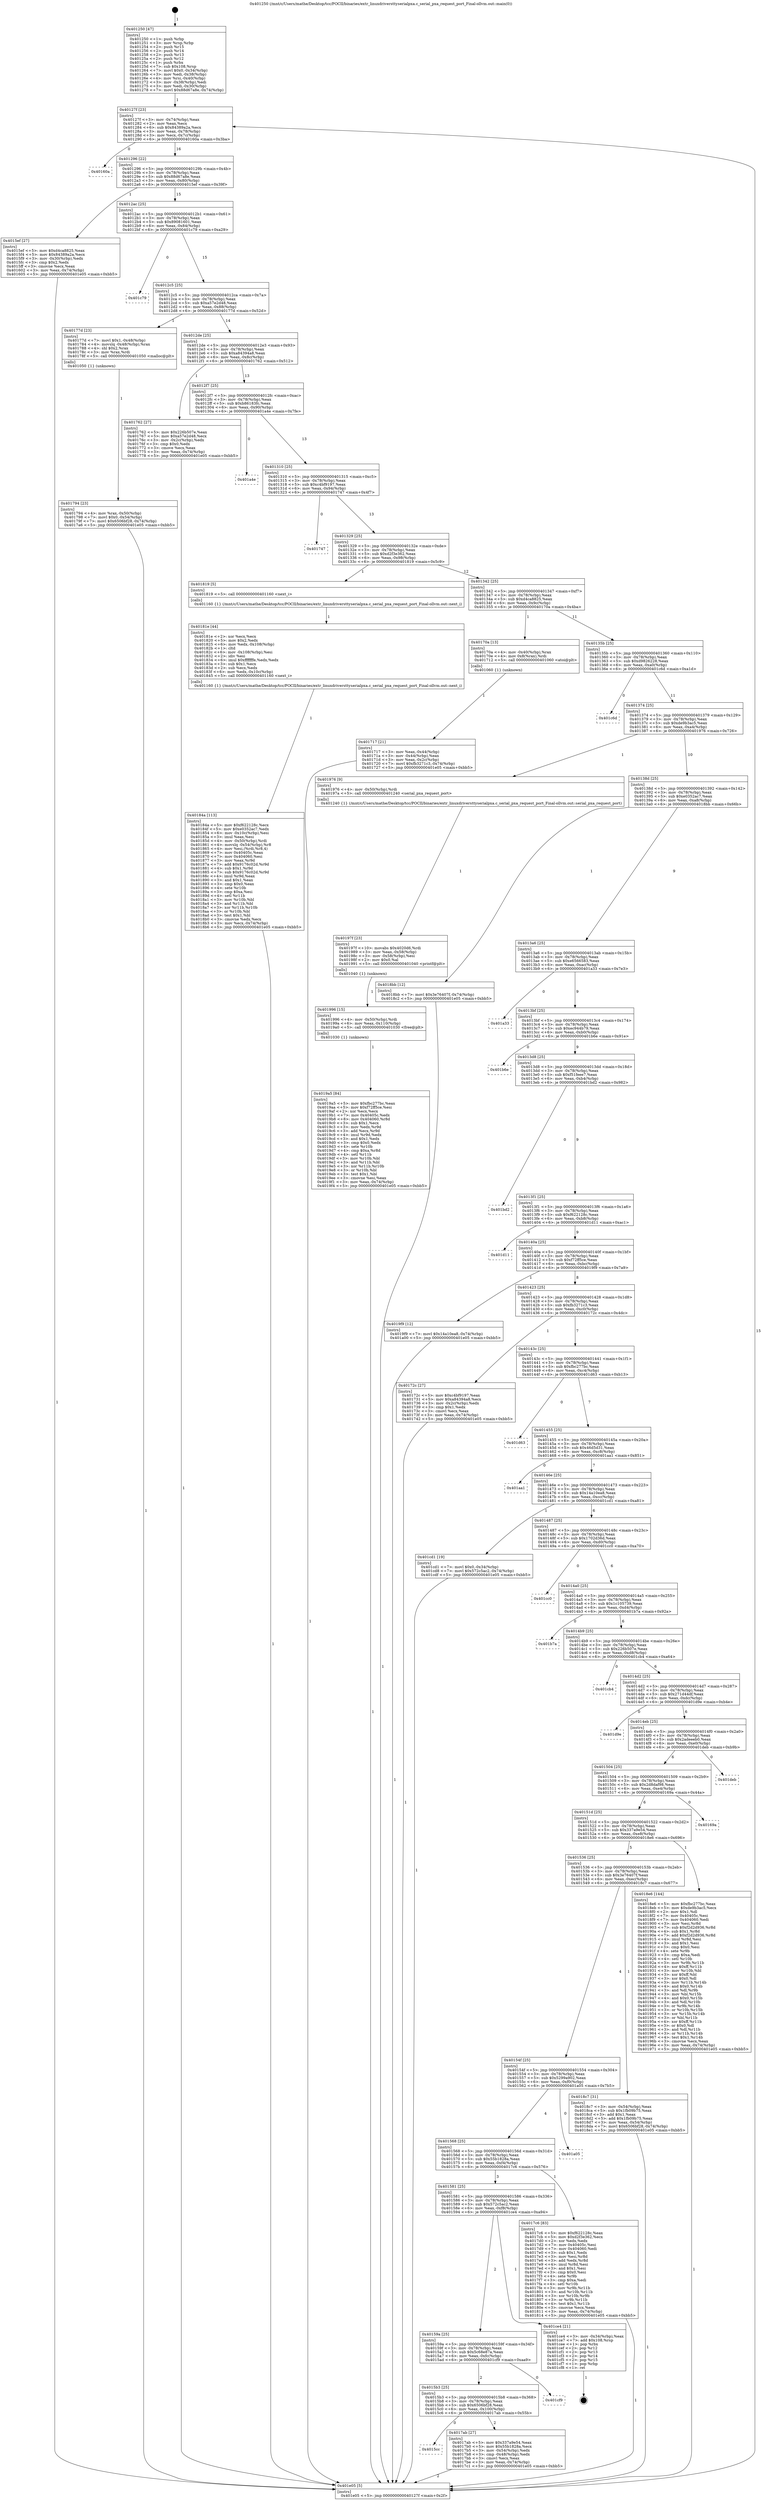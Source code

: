 digraph "0x401250" {
  label = "0x401250 (/mnt/c/Users/mathe/Desktop/tcc/POCII/binaries/extr_linuxdriversttyserialpxa.c_serial_pxa_request_port_Final-ollvm.out::main(0))"
  labelloc = "t"
  node[shape=record]

  Entry [label="",width=0.3,height=0.3,shape=circle,fillcolor=black,style=filled]
  "0x40127f" [label="{
     0x40127f [23]\l
     | [instrs]\l
     &nbsp;&nbsp;0x40127f \<+3\>: mov -0x74(%rbp),%eax\l
     &nbsp;&nbsp;0x401282 \<+2\>: mov %eax,%ecx\l
     &nbsp;&nbsp;0x401284 \<+6\>: sub $0x84389a2a,%ecx\l
     &nbsp;&nbsp;0x40128a \<+3\>: mov %eax,-0x78(%rbp)\l
     &nbsp;&nbsp;0x40128d \<+3\>: mov %ecx,-0x7c(%rbp)\l
     &nbsp;&nbsp;0x401290 \<+6\>: je 000000000040160a \<main+0x3ba\>\l
  }"]
  "0x40160a" [label="{
     0x40160a\l
  }", style=dashed]
  "0x401296" [label="{
     0x401296 [22]\l
     | [instrs]\l
     &nbsp;&nbsp;0x401296 \<+5\>: jmp 000000000040129b \<main+0x4b\>\l
     &nbsp;&nbsp;0x40129b \<+3\>: mov -0x78(%rbp),%eax\l
     &nbsp;&nbsp;0x40129e \<+5\>: sub $0x88d67a8e,%eax\l
     &nbsp;&nbsp;0x4012a3 \<+3\>: mov %eax,-0x80(%rbp)\l
     &nbsp;&nbsp;0x4012a6 \<+6\>: je 00000000004015ef \<main+0x39f\>\l
  }"]
  Exit [label="",width=0.3,height=0.3,shape=circle,fillcolor=black,style=filled,peripheries=2]
  "0x4015ef" [label="{
     0x4015ef [27]\l
     | [instrs]\l
     &nbsp;&nbsp;0x4015ef \<+5\>: mov $0xd4ca8825,%eax\l
     &nbsp;&nbsp;0x4015f4 \<+5\>: mov $0x84389a2a,%ecx\l
     &nbsp;&nbsp;0x4015f9 \<+3\>: mov -0x30(%rbp),%edx\l
     &nbsp;&nbsp;0x4015fc \<+3\>: cmp $0x2,%edx\l
     &nbsp;&nbsp;0x4015ff \<+3\>: cmovne %ecx,%eax\l
     &nbsp;&nbsp;0x401602 \<+3\>: mov %eax,-0x74(%rbp)\l
     &nbsp;&nbsp;0x401605 \<+5\>: jmp 0000000000401e05 \<main+0xbb5\>\l
  }"]
  "0x4012ac" [label="{
     0x4012ac [25]\l
     | [instrs]\l
     &nbsp;&nbsp;0x4012ac \<+5\>: jmp 00000000004012b1 \<main+0x61\>\l
     &nbsp;&nbsp;0x4012b1 \<+3\>: mov -0x78(%rbp),%eax\l
     &nbsp;&nbsp;0x4012b4 \<+5\>: sub $0x89081601,%eax\l
     &nbsp;&nbsp;0x4012b9 \<+6\>: mov %eax,-0x84(%rbp)\l
     &nbsp;&nbsp;0x4012bf \<+6\>: je 0000000000401c79 \<main+0xa29\>\l
  }"]
  "0x401e05" [label="{
     0x401e05 [5]\l
     | [instrs]\l
     &nbsp;&nbsp;0x401e05 \<+5\>: jmp 000000000040127f \<main+0x2f\>\l
  }"]
  "0x401250" [label="{
     0x401250 [47]\l
     | [instrs]\l
     &nbsp;&nbsp;0x401250 \<+1\>: push %rbp\l
     &nbsp;&nbsp;0x401251 \<+3\>: mov %rsp,%rbp\l
     &nbsp;&nbsp;0x401254 \<+2\>: push %r15\l
     &nbsp;&nbsp;0x401256 \<+2\>: push %r14\l
     &nbsp;&nbsp;0x401258 \<+2\>: push %r13\l
     &nbsp;&nbsp;0x40125a \<+2\>: push %r12\l
     &nbsp;&nbsp;0x40125c \<+1\>: push %rbx\l
     &nbsp;&nbsp;0x40125d \<+7\>: sub $0x108,%rsp\l
     &nbsp;&nbsp;0x401264 \<+7\>: movl $0x0,-0x34(%rbp)\l
     &nbsp;&nbsp;0x40126b \<+3\>: mov %edi,-0x38(%rbp)\l
     &nbsp;&nbsp;0x40126e \<+4\>: mov %rsi,-0x40(%rbp)\l
     &nbsp;&nbsp;0x401272 \<+3\>: mov -0x38(%rbp),%edi\l
     &nbsp;&nbsp;0x401275 \<+3\>: mov %edi,-0x30(%rbp)\l
     &nbsp;&nbsp;0x401278 \<+7\>: movl $0x88d67a8e,-0x74(%rbp)\l
  }"]
  "0x4019a5" [label="{
     0x4019a5 [84]\l
     | [instrs]\l
     &nbsp;&nbsp;0x4019a5 \<+5\>: mov $0xfbc277bc,%eax\l
     &nbsp;&nbsp;0x4019aa \<+5\>: mov $0xf72ff5ce,%esi\l
     &nbsp;&nbsp;0x4019af \<+2\>: xor %ecx,%ecx\l
     &nbsp;&nbsp;0x4019b1 \<+7\>: mov 0x40405c,%edx\l
     &nbsp;&nbsp;0x4019b8 \<+8\>: mov 0x404060,%r8d\l
     &nbsp;&nbsp;0x4019c0 \<+3\>: sub $0x1,%ecx\l
     &nbsp;&nbsp;0x4019c3 \<+3\>: mov %edx,%r9d\l
     &nbsp;&nbsp;0x4019c6 \<+3\>: add %ecx,%r9d\l
     &nbsp;&nbsp;0x4019c9 \<+4\>: imul %r9d,%edx\l
     &nbsp;&nbsp;0x4019cd \<+3\>: and $0x1,%edx\l
     &nbsp;&nbsp;0x4019d0 \<+3\>: cmp $0x0,%edx\l
     &nbsp;&nbsp;0x4019d3 \<+4\>: sete %r10b\l
     &nbsp;&nbsp;0x4019d7 \<+4\>: cmp $0xa,%r8d\l
     &nbsp;&nbsp;0x4019db \<+4\>: setl %r11b\l
     &nbsp;&nbsp;0x4019df \<+3\>: mov %r10b,%bl\l
     &nbsp;&nbsp;0x4019e2 \<+3\>: and %r11b,%bl\l
     &nbsp;&nbsp;0x4019e5 \<+3\>: xor %r11b,%r10b\l
     &nbsp;&nbsp;0x4019e8 \<+3\>: or %r10b,%bl\l
     &nbsp;&nbsp;0x4019eb \<+3\>: test $0x1,%bl\l
     &nbsp;&nbsp;0x4019ee \<+3\>: cmovne %esi,%eax\l
     &nbsp;&nbsp;0x4019f1 \<+3\>: mov %eax,-0x74(%rbp)\l
     &nbsp;&nbsp;0x4019f4 \<+5\>: jmp 0000000000401e05 \<main+0xbb5\>\l
  }"]
  "0x401c79" [label="{
     0x401c79\l
  }", style=dashed]
  "0x4012c5" [label="{
     0x4012c5 [25]\l
     | [instrs]\l
     &nbsp;&nbsp;0x4012c5 \<+5\>: jmp 00000000004012ca \<main+0x7a\>\l
     &nbsp;&nbsp;0x4012ca \<+3\>: mov -0x78(%rbp),%eax\l
     &nbsp;&nbsp;0x4012cd \<+5\>: sub $0xa57e2d48,%eax\l
     &nbsp;&nbsp;0x4012d2 \<+6\>: mov %eax,-0x88(%rbp)\l
     &nbsp;&nbsp;0x4012d8 \<+6\>: je 000000000040177d \<main+0x52d\>\l
  }"]
  "0x401996" [label="{
     0x401996 [15]\l
     | [instrs]\l
     &nbsp;&nbsp;0x401996 \<+4\>: mov -0x50(%rbp),%rdi\l
     &nbsp;&nbsp;0x40199a \<+6\>: mov %eax,-0x110(%rbp)\l
     &nbsp;&nbsp;0x4019a0 \<+5\>: call 0000000000401030 \<free@plt\>\l
     | [calls]\l
     &nbsp;&nbsp;0x401030 \{1\} (unknown)\l
  }"]
  "0x40177d" [label="{
     0x40177d [23]\l
     | [instrs]\l
     &nbsp;&nbsp;0x40177d \<+7\>: movl $0x1,-0x48(%rbp)\l
     &nbsp;&nbsp;0x401784 \<+4\>: movslq -0x48(%rbp),%rax\l
     &nbsp;&nbsp;0x401788 \<+4\>: shl $0x2,%rax\l
     &nbsp;&nbsp;0x40178c \<+3\>: mov %rax,%rdi\l
     &nbsp;&nbsp;0x40178f \<+5\>: call 0000000000401050 \<malloc@plt\>\l
     | [calls]\l
     &nbsp;&nbsp;0x401050 \{1\} (unknown)\l
  }"]
  "0x4012de" [label="{
     0x4012de [25]\l
     | [instrs]\l
     &nbsp;&nbsp;0x4012de \<+5\>: jmp 00000000004012e3 \<main+0x93\>\l
     &nbsp;&nbsp;0x4012e3 \<+3\>: mov -0x78(%rbp),%eax\l
     &nbsp;&nbsp;0x4012e6 \<+5\>: sub $0xa84394a8,%eax\l
     &nbsp;&nbsp;0x4012eb \<+6\>: mov %eax,-0x8c(%rbp)\l
     &nbsp;&nbsp;0x4012f1 \<+6\>: je 0000000000401762 \<main+0x512\>\l
  }"]
  "0x40197f" [label="{
     0x40197f [23]\l
     | [instrs]\l
     &nbsp;&nbsp;0x40197f \<+10\>: movabs $0x4020d6,%rdi\l
     &nbsp;&nbsp;0x401989 \<+3\>: mov %eax,-0x58(%rbp)\l
     &nbsp;&nbsp;0x40198c \<+3\>: mov -0x58(%rbp),%esi\l
     &nbsp;&nbsp;0x40198f \<+2\>: mov $0x0,%al\l
     &nbsp;&nbsp;0x401991 \<+5\>: call 0000000000401040 \<printf@plt\>\l
     | [calls]\l
     &nbsp;&nbsp;0x401040 \{1\} (unknown)\l
  }"]
  "0x401762" [label="{
     0x401762 [27]\l
     | [instrs]\l
     &nbsp;&nbsp;0x401762 \<+5\>: mov $0x226b507e,%eax\l
     &nbsp;&nbsp;0x401767 \<+5\>: mov $0xa57e2d48,%ecx\l
     &nbsp;&nbsp;0x40176c \<+3\>: mov -0x2c(%rbp),%edx\l
     &nbsp;&nbsp;0x40176f \<+3\>: cmp $0x0,%edx\l
     &nbsp;&nbsp;0x401772 \<+3\>: cmove %ecx,%eax\l
     &nbsp;&nbsp;0x401775 \<+3\>: mov %eax,-0x74(%rbp)\l
     &nbsp;&nbsp;0x401778 \<+5\>: jmp 0000000000401e05 \<main+0xbb5\>\l
  }"]
  "0x4012f7" [label="{
     0x4012f7 [25]\l
     | [instrs]\l
     &nbsp;&nbsp;0x4012f7 \<+5\>: jmp 00000000004012fc \<main+0xac\>\l
     &nbsp;&nbsp;0x4012fc \<+3\>: mov -0x78(%rbp),%eax\l
     &nbsp;&nbsp;0x4012ff \<+5\>: sub $0xb86183fc,%eax\l
     &nbsp;&nbsp;0x401304 \<+6\>: mov %eax,-0x90(%rbp)\l
     &nbsp;&nbsp;0x40130a \<+6\>: je 0000000000401a4e \<main+0x7fe\>\l
  }"]
  "0x40184a" [label="{
     0x40184a [113]\l
     | [instrs]\l
     &nbsp;&nbsp;0x40184a \<+5\>: mov $0xf622128c,%ecx\l
     &nbsp;&nbsp;0x40184f \<+5\>: mov $0xe0352ac7,%edx\l
     &nbsp;&nbsp;0x401854 \<+6\>: mov -0x10c(%rbp),%esi\l
     &nbsp;&nbsp;0x40185a \<+3\>: imul %eax,%esi\l
     &nbsp;&nbsp;0x40185d \<+4\>: mov -0x50(%rbp),%rdi\l
     &nbsp;&nbsp;0x401861 \<+4\>: movslq -0x54(%rbp),%r8\l
     &nbsp;&nbsp;0x401865 \<+4\>: mov %esi,(%rdi,%r8,4)\l
     &nbsp;&nbsp;0x401869 \<+7\>: mov 0x40405c,%eax\l
     &nbsp;&nbsp;0x401870 \<+7\>: mov 0x404060,%esi\l
     &nbsp;&nbsp;0x401877 \<+3\>: mov %eax,%r9d\l
     &nbsp;&nbsp;0x40187a \<+7\>: add $0x9176c02d,%r9d\l
     &nbsp;&nbsp;0x401881 \<+4\>: sub $0x1,%r9d\l
     &nbsp;&nbsp;0x401885 \<+7\>: sub $0x9176c02d,%r9d\l
     &nbsp;&nbsp;0x40188c \<+4\>: imul %r9d,%eax\l
     &nbsp;&nbsp;0x401890 \<+3\>: and $0x1,%eax\l
     &nbsp;&nbsp;0x401893 \<+3\>: cmp $0x0,%eax\l
     &nbsp;&nbsp;0x401896 \<+4\>: sete %r10b\l
     &nbsp;&nbsp;0x40189a \<+3\>: cmp $0xa,%esi\l
     &nbsp;&nbsp;0x40189d \<+4\>: setl %r11b\l
     &nbsp;&nbsp;0x4018a1 \<+3\>: mov %r10b,%bl\l
     &nbsp;&nbsp;0x4018a4 \<+3\>: and %r11b,%bl\l
     &nbsp;&nbsp;0x4018a7 \<+3\>: xor %r11b,%r10b\l
     &nbsp;&nbsp;0x4018aa \<+3\>: or %r10b,%bl\l
     &nbsp;&nbsp;0x4018ad \<+3\>: test $0x1,%bl\l
     &nbsp;&nbsp;0x4018b0 \<+3\>: cmovne %edx,%ecx\l
     &nbsp;&nbsp;0x4018b3 \<+3\>: mov %ecx,-0x74(%rbp)\l
     &nbsp;&nbsp;0x4018b6 \<+5\>: jmp 0000000000401e05 \<main+0xbb5\>\l
  }"]
  "0x401a4e" [label="{
     0x401a4e\l
  }", style=dashed]
  "0x401310" [label="{
     0x401310 [25]\l
     | [instrs]\l
     &nbsp;&nbsp;0x401310 \<+5\>: jmp 0000000000401315 \<main+0xc5\>\l
     &nbsp;&nbsp;0x401315 \<+3\>: mov -0x78(%rbp),%eax\l
     &nbsp;&nbsp;0x401318 \<+5\>: sub $0xc4bf9197,%eax\l
     &nbsp;&nbsp;0x40131d \<+6\>: mov %eax,-0x94(%rbp)\l
     &nbsp;&nbsp;0x401323 \<+6\>: je 0000000000401747 \<main+0x4f7\>\l
  }"]
  "0x40181e" [label="{
     0x40181e [44]\l
     | [instrs]\l
     &nbsp;&nbsp;0x40181e \<+2\>: xor %ecx,%ecx\l
     &nbsp;&nbsp;0x401820 \<+5\>: mov $0x2,%edx\l
     &nbsp;&nbsp;0x401825 \<+6\>: mov %edx,-0x108(%rbp)\l
     &nbsp;&nbsp;0x40182b \<+1\>: cltd\l
     &nbsp;&nbsp;0x40182c \<+6\>: mov -0x108(%rbp),%esi\l
     &nbsp;&nbsp;0x401832 \<+2\>: idiv %esi\l
     &nbsp;&nbsp;0x401834 \<+6\>: imul $0xfffffffe,%edx,%edx\l
     &nbsp;&nbsp;0x40183a \<+3\>: sub $0x1,%ecx\l
     &nbsp;&nbsp;0x40183d \<+2\>: sub %ecx,%edx\l
     &nbsp;&nbsp;0x40183f \<+6\>: mov %edx,-0x10c(%rbp)\l
     &nbsp;&nbsp;0x401845 \<+5\>: call 0000000000401160 \<next_i\>\l
     | [calls]\l
     &nbsp;&nbsp;0x401160 \{1\} (/mnt/c/Users/mathe/Desktop/tcc/POCII/binaries/extr_linuxdriversttyserialpxa.c_serial_pxa_request_port_Final-ollvm.out::next_i)\l
  }"]
  "0x401747" [label="{
     0x401747\l
  }", style=dashed]
  "0x401329" [label="{
     0x401329 [25]\l
     | [instrs]\l
     &nbsp;&nbsp;0x401329 \<+5\>: jmp 000000000040132e \<main+0xde\>\l
     &nbsp;&nbsp;0x40132e \<+3\>: mov -0x78(%rbp),%eax\l
     &nbsp;&nbsp;0x401331 \<+5\>: sub $0xd2f3e362,%eax\l
     &nbsp;&nbsp;0x401336 \<+6\>: mov %eax,-0x98(%rbp)\l
     &nbsp;&nbsp;0x40133c \<+6\>: je 0000000000401819 \<main+0x5c9\>\l
  }"]
  "0x4015cc" [label="{
     0x4015cc\l
  }", style=dashed]
  "0x401819" [label="{
     0x401819 [5]\l
     | [instrs]\l
     &nbsp;&nbsp;0x401819 \<+5\>: call 0000000000401160 \<next_i\>\l
     | [calls]\l
     &nbsp;&nbsp;0x401160 \{1\} (/mnt/c/Users/mathe/Desktop/tcc/POCII/binaries/extr_linuxdriversttyserialpxa.c_serial_pxa_request_port_Final-ollvm.out::next_i)\l
  }"]
  "0x401342" [label="{
     0x401342 [25]\l
     | [instrs]\l
     &nbsp;&nbsp;0x401342 \<+5\>: jmp 0000000000401347 \<main+0xf7\>\l
     &nbsp;&nbsp;0x401347 \<+3\>: mov -0x78(%rbp),%eax\l
     &nbsp;&nbsp;0x40134a \<+5\>: sub $0xd4ca8825,%eax\l
     &nbsp;&nbsp;0x40134f \<+6\>: mov %eax,-0x9c(%rbp)\l
     &nbsp;&nbsp;0x401355 \<+6\>: je 000000000040170a \<main+0x4ba\>\l
  }"]
  "0x4017ab" [label="{
     0x4017ab [27]\l
     | [instrs]\l
     &nbsp;&nbsp;0x4017ab \<+5\>: mov $0x337a9e54,%eax\l
     &nbsp;&nbsp;0x4017b0 \<+5\>: mov $0x55b1828a,%ecx\l
     &nbsp;&nbsp;0x4017b5 \<+3\>: mov -0x54(%rbp),%edx\l
     &nbsp;&nbsp;0x4017b8 \<+3\>: cmp -0x48(%rbp),%edx\l
     &nbsp;&nbsp;0x4017bb \<+3\>: cmovl %ecx,%eax\l
     &nbsp;&nbsp;0x4017be \<+3\>: mov %eax,-0x74(%rbp)\l
     &nbsp;&nbsp;0x4017c1 \<+5\>: jmp 0000000000401e05 \<main+0xbb5\>\l
  }"]
  "0x40170a" [label="{
     0x40170a [13]\l
     | [instrs]\l
     &nbsp;&nbsp;0x40170a \<+4\>: mov -0x40(%rbp),%rax\l
     &nbsp;&nbsp;0x40170e \<+4\>: mov 0x8(%rax),%rdi\l
     &nbsp;&nbsp;0x401712 \<+5\>: call 0000000000401060 \<atoi@plt\>\l
     | [calls]\l
     &nbsp;&nbsp;0x401060 \{1\} (unknown)\l
  }"]
  "0x40135b" [label="{
     0x40135b [25]\l
     | [instrs]\l
     &nbsp;&nbsp;0x40135b \<+5\>: jmp 0000000000401360 \<main+0x110\>\l
     &nbsp;&nbsp;0x401360 \<+3\>: mov -0x78(%rbp),%eax\l
     &nbsp;&nbsp;0x401363 \<+5\>: sub $0xd9826228,%eax\l
     &nbsp;&nbsp;0x401368 \<+6\>: mov %eax,-0xa0(%rbp)\l
     &nbsp;&nbsp;0x40136e \<+6\>: je 0000000000401c6d \<main+0xa1d\>\l
  }"]
  "0x401717" [label="{
     0x401717 [21]\l
     | [instrs]\l
     &nbsp;&nbsp;0x401717 \<+3\>: mov %eax,-0x44(%rbp)\l
     &nbsp;&nbsp;0x40171a \<+3\>: mov -0x44(%rbp),%eax\l
     &nbsp;&nbsp;0x40171d \<+3\>: mov %eax,-0x2c(%rbp)\l
     &nbsp;&nbsp;0x401720 \<+7\>: movl $0xfb3271c3,-0x74(%rbp)\l
     &nbsp;&nbsp;0x401727 \<+5\>: jmp 0000000000401e05 \<main+0xbb5\>\l
  }"]
  "0x4015b3" [label="{
     0x4015b3 [25]\l
     | [instrs]\l
     &nbsp;&nbsp;0x4015b3 \<+5\>: jmp 00000000004015b8 \<main+0x368\>\l
     &nbsp;&nbsp;0x4015b8 \<+3\>: mov -0x78(%rbp),%eax\l
     &nbsp;&nbsp;0x4015bb \<+5\>: sub $0x6506bf28,%eax\l
     &nbsp;&nbsp;0x4015c0 \<+6\>: mov %eax,-0x100(%rbp)\l
     &nbsp;&nbsp;0x4015c6 \<+6\>: je 00000000004017ab \<main+0x55b\>\l
  }"]
  "0x401c6d" [label="{
     0x401c6d\l
  }", style=dashed]
  "0x401374" [label="{
     0x401374 [25]\l
     | [instrs]\l
     &nbsp;&nbsp;0x401374 \<+5\>: jmp 0000000000401379 \<main+0x129\>\l
     &nbsp;&nbsp;0x401379 \<+3\>: mov -0x78(%rbp),%eax\l
     &nbsp;&nbsp;0x40137c \<+5\>: sub $0xde9b3ac5,%eax\l
     &nbsp;&nbsp;0x401381 \<+6\>: mov %eax,-0xa4(%rbp)\l
     &nbsp;&nbsp;0x401387 \<+6\>: je 0000000000401976 \<main+0x726\>\l
  }"]
  "0x401cf9" [label="{
     0x401cf9\l
  }", style=dashed]
  "0x401976" [label="{
     0x401976 [9]\l
     | [instrs]\l
     &nbsp;&nbsp;0x401976 \<+4\>: mov -0x50(%rbp),%rdi\l
     &nbsp;&nbsp;0x40197a \<+5\>: call 0000000000401240 \<serial_pxa_request_port\>\l
     | [calls]\l
     &nbsp;&nbsp;0x401240 \{1\} (/mnt/c/Users/mathe/Desktop/tcc/POCII/binaries/extr_linuxdriversttyserialpxa.c_serial_pxa_request_port_Final-ollvm.out::serial_pxa_request_port)\l
  }"]
  "0x40138d" [label="{
     0x40138d [25]\l
     | [instrs]\l
     &nbsp;&nbsp;0x40138d \<+5\>: jmp 0000000000401392 \<main+0x142\>\l
     &nbsp;&nbsp;0x401392 \<+3\>: mov -0x78(%rbp),%eax\l
     &nbsp;&nbsp;0x401395 \<+5\>: sub $0xe0352ac7,%eax\l
     &nbsp;&nbsp;0x40139a \<+6\>: mov %eax,-0xa8(%rbp)\l
     &nbsp;&nbsp;0x4013a0 \<+6\>: je 00000000004018bb \<main+0x66b\>\l
  }"]
  "0x40159a" [label="{
     0x40159a [25]\l
     | [instrs]\l
     &nbsp;&nbsp;0x40159a \<+5\>: jmp 000000000040159f \<main+0x34f\>\l
     &nbsp;&nbsp;0x40159f \<+3\>: mov -0x78(%rbp),%eax\l
     &nbsp;&nbsp;0x4015a2 \<+5\>: sub $0x5c68e87a,%eax\l
     &nbsp;&nbsp;0x4015a7 \<+6\>: mov %eax,-0xfc(%rbp)\l
     &nbsp;&nbsp;0x4015ad \<+6\>: je 0000000000401cf9 \<main+0xaa9\>\l
  }"]
  "0x4018bb" [label="{
     0x4018bb [12]\l
     | [instrs]\l
     &nbsp;&nbsp;0x4018bb \<+7\>: movl $0x3e76407f,-0x74(%rbp)\l
     &nbsp;&nbsp;0x4018c2 \<+5\>: jmp 0000000000401e05 \<main+0xbb5\>\l
  }"]
  "0x4013a6" [label="{
     0x4013a6 [25]\l
     | [instrs]\l
     &nbsp;&nbsp;0x4013a6 \<+5\>: jmp 00000000004013ab \<main+0x15b\>\l
     &nbsp;&nbsp;0x4013ab \<+3\>: mov -0x78(%rbp),%eax\l
     &nbsp;&nbsp;0x4013ae \<+5\>: sub $0xe6566583,%eax\l
     &nbsp;&nbsp;0x4013b3 \<+6\>: mov %eax,-0xac(%rbp)\l
     &nbsp;&nbsp;0x4013b9 \<+6\>: je 0000000000401a33 \<main+0x7e3\>\l
  }"]
  "0x401ce4" [label="{
     0x401ce4 [21]\l
     | [instrs]\l
     &nbsp;&nbsp;0x401ce4 \<+3\>: mov -0x34(%rbp),%eax\l
     &nbsp;&nbsp;0x401ce7 \<+7\>: add $0x108,%rsp\l
     &nbsp;&nbsp;0x401cee \<+1\>: pop %rbx\l
     &nbsp;&nbsp;0x401cef \<+2\>: pop %r12\l
     &nbsp;&nbsp;0x401cf1 \<+2\>: pop %r13\l
     &nbsp;&nbsp;0x401cf3 \<+2\>: pop %r14\l
     &nbsp;&nbsp;0x401cf5 \<+2\>: pop %r15\l
     &nbsp;&nbsp;0x401cf7 \<+1\>: pop %rbp\l
     &nbsp;&nbsp;0x401cf8 \<+1\>: ret\l
  }"]
  "0x401a33" [label="{
     0x401a33\l
  }", style=dashed]
  "0x4013bf" [label="{
     0x4013bf [25]\l
     | [instrs]\l
     &nbsp;&nbsp;0x4013bf \<+5\>: jmp 00000000004013c4 \<main+0x174\>\l
     &nbsp;&nbsp;0x4013c4 \<+3\>: mov -0x78(%rbp),%eax\l
     &nbsp;&nbsp;0x4013c7 \<+5\>: sub $0xec944b79,%eax\l
     &nbsp;&nbsp;0x4013cc \<+6\>: mov %eax,-0xb0(%rbp)\l
     &nbsp;&nbsp;0x4013d2 \<+6\>: je 0000000000401b6e \<main+0x91e\>\l
  }"]
  "0x401581" [label="{
     0x401581 [25]\l
     | [instrs]\l
     &nbsp;&nbsp;0x401581 \<+5\>: jmp 0000000000401586 \<main+0x336\>\l
     &nbsp;&nbsp;0x401586 \<+3\>: mov -0x78(%rbp),%eax\l
     &nbsp;&nbsp;0x401589 \<+5\>: sub $0x572c5ac2,%eax\l
     &nbsp;&nbsp;0x40158e \<+6\>: mov %eax,-0xf8(%rbp)\l
     &nbsp;&nbsp;0x401594 \<+6\>: je 0000000000401ce4 \<main+0xa94\>\l
  }"]
  "0x401b6e" [label="{
     0x401b6e\l
  }", style=dashed]
  "0x4013d8" [label="{
     0x4013d8 [25]\l
     | [instrs]\l
     &nbsp;&nbsp;0x4013d8 \<+5\>: jmp 00000000004013dd \<main+0x18d\>\l
     &nbsp;&nbsp;0x4013dd \<+3\>: mov -0x78(%rbp),%eax\l
     &nbsp;&nbsp;0x4013e0 \<+5\>: sub $0xf51feee7,%eax\l
     &nbsp;&nbsp;0x4013e5 \<+6\>: mov %eax,-0xb4(%rbp)\l
     &nbsp;&nbsp;0x4013eb \<+6\>: je 0000000000401bd2 \<main+0x982\>\l
  }"]
  "0x4017c6" [label="{
     0x4017c6 [83]\l
     | [instrs]\l
     &nbsp;&nbsp;0x4017c6 \<+5\>: mov $0xf622128c,%eax\l
     &nbsp;&nbsp;0x4017cb \<+5\>: mov $0xd2f3e362,%ecx\l
     &nbsp;&nbsp;0x4017d0 \<+2\>: xor %edx,%edx\l
     &nbsp;&nbsp;0x4017d2 \<+7\>: mov 0x40405c,%esi\l
     &nbsp;&nbsp;0x4017d9 \<+7\>: mov 0x404060,%edi\l
     &nbsp;&nbsp;0x4017e0 \<+3\>: sub $0x1,%edx\l
     &nbsp;&nbsp;0x4017e3 \<+3\>: mov %esi,%r8d\l
     &nbsp;&nbsp;0x4017e6 \<+3\>: add %edx,%r8d\l
     &nbsp;&nbsp;0x4017e9 \<+4\>: imul %r8d,%esi\l
     &nbsp;&nbsp;0x4017ed \<+3\>: and $0x1,%esi\l
     &nbsp;&nbsp;0x4017f0 \<+3\>: cmp $0x0,%esi\l
     &nbsp;&nbsp;0x4017f3 \<+4\>: sete %r9b\l
     &nbsp;&nbsp;0x4017f7 \<+3\>: cmp $0xa,%edi\l
     &nbsp;&nbsp;0x4017fa \<+4\>: setl %r10b\l
     &nbsp;&nbsp;0x4017fe \<+3\>: mov %r9b,%r11b\l
     &nbsp;&nbsp;0x401801 \<+3\>: and %r10b,%r11b\l
     &nbsp;&nbsp;0x401804 \<+3\>: xor %r10b,%r9b\l
     &nbsp;&nbsp;0x401807 \<+3\>: or %r9b,%r11b\l
     &nbsp;&nbsp;0x40180a \<+4\>: test $0x1,%r11b\l
     &nbsp;&nbsp;0x40180e \<+3\>: cmovne %ecx,%eax\l
     &nbsp;&nbsp;0x401811 \<+3\>: mov %eax,-0x74(%rbp)\l
     &nbsp;&nbsp;0x401814 \<+5\>: jmp 0000000000401e05 \<main+0xbb5\>\l
  }"]
  "0x401bd2" [label="{
     0x401bd2\l
  }", style=dashed]
  "0x4013f1" [label="{
     0x4013f1 [25]\l
     | [instrs]\l
     &nbsp;&nbsp;0x4013f1 \<+5\>: jmp 00000000004013f6 \<main+0x1a6\>\l
     &nbsp;&nbsp;0x4013f6 \<+3\>: mov -0x78(%rbp),%eax\l
     &nbsp;&nbsp;0x4013f9 \<+5\>: sub $0xf622128c,%eax\l
     &nbsp;&nbsp;0x4013fe \<+6\>: mov %eax,-0xb8(%rbp)\l
     &nbsp;&nbsp;0x401404 \<+6\>: je 0000000000401d11 \<main+0xac1\>\l
  }"]
  "0x401568" [label="{
     0x401568 [25]\l
     | [instrs]\l
     &nbsp;&nbsp;0x401568 \<+5\>: jmp 000000000040156d \<main+0x31d\>\l
     &nbsp;&nbsp;0x40156d \<+3\>: mov -0x78(%rbp),%eax\l
     &nbsp;&nbsp;0x401570 \<+5\>: sub $0x55b1828a,%eax\l
     &nbsp;&nbsp;0x401575 \<+6\>: mov %eax,-0xf4(%rbp)\l
     &nbsp;&nbsp;0x40157b \<+6\>: je 00000000004017c6 \<main+0x576\>\l
  }"]
  "0x401d11" [label="{
     0x401d11\l
  }", style=dashed]
  "0x40140a" [label="{
     0x40140a [25]\l
     | [instrs]\l
     &nbsp;&nbsp;0x40140a \<+5\>: jmp 000000000040140f \<main+0x1bf\>\l
     &nbsp;&nbsp;0x40140f \<+3\>: mov -0x78(%rbp),%eax\l
     &nbsp;&nbsp;0x401412 \<+5\>: sub $0xf72ff5ce,%eax\l
     &nbsp;&nbsp;0x401417 \<+6\>: mov %eax,-0xbc(%rbp)\l
     &nbsp;&nbsp;0x40141d \<+6\>: je 00000000004019f9 \<main+0x7a9\>\l
  }"]
  "0x401a05" [label="{
     0x401a05\l
  }", style=dashed]
  "0x4019f9" [label="{
     0x4019f9 [12]\l
     | [instrs]\l
     &nbsp;&nbsp;0x4019f9 \<+7\>: movl $0x14a10ea8,-0x74(%rbp)\l
     &nbsp;&nbsp;0x401a00 \<+5\>: jmp 0000000000401e05 \<main+0xbb5\>\l
  }"]
  "0x401423" [label="{
     0x401423 [25]\l
     | [instrs]\l
     &nbsp;&nbsp;0x401423 \<+5\>: jmp 0000000000401428 \<main+0x1d8\>\l
     &nbsp;&nbsp;0x401428 \<+3\>: mov -0x78(%rbp),%eax\l
     &nbsp;&nbsp;0x40142b \<+5\>: sub $0xfb3271c3,%eax\l
     &nbsp;&nbsp;0x401430 \<+6\>: mov %eax,-0xc0(%rbp)\l
     &nbsp;&nbsp;0x401436 \<+6\>: je 000000000040172c \<main+0x4dc\>\l
  }"]
  "0x40154f" [label="{
     0x40154f [25]\l
     | [instrs]\l
     &nbsp;&nbsp;0x40154f \<+5\>: jmp 0000000000401554 \<main+0x304\>\l
     &nbsp;&nbsp;0x401554 \<+3\>: mov -0x78(%rbp),%eax\l
     &nbsp;&nbsp;0x401557 \<+5\>: sub $0x5299a902,%eax\l
     &nbsp;&nbsp;0x40155c \<+6\>: mov %eax,-0xf0(%rbp)\l
     &nbsp;&nbsp;0x401562 \<+6\>: je 0000000000401a05 \<main+0x7b5\>\l
  }"]
  "0x40172c" [label="{
     0x40172c [27]\l
     | [instrs]\l
     &nbsp;&nbsp;0x40172c \<+5\>: mov $0xc4bf9197,%eax\l
     &nbsp;&nbsp;0x401731 \<+5\>: mov $0xa84394a8,%ecx\l
     &nbsp;&nbsp;0x401736 \<+3\>: mov -0x2c(%rbp),%edx\l
     &nbsp;&nbsp;0x401739 \<+3\>: cmp $0x1,%edx\l
     &nbsp;&nbsp;0x40173c \<+3\>: cmovl %ecx,%eax\l
     &nbsp;&nbsp;0x40173f \<+3\>: mov %eax,-0x74(%rbp)\l
     &nbsp;&nbsp;0x401742 \<+5\>: jmp 0000000000401e05 \<main+0xbb5\>\l
  }"]
  "0x40143c" [label="{
     0x40143c [25]\l
     | [instrs]\l
     &nbsp;&nbsp;0x40143c \<+5\>: jmp 0000000000401441 \<main+0x1f1\>\l
     &nbsp;&nbsp;0x401441 \<+3\>: mov -0x78(%rbp),%eax\l
     &nbsp;&nbsp;0x401444 \<+5\>: sub $0xfbc277bc,%eax\l
     &nbsp;&nbsp;0x401449 \<+6\>: mov %eax,-0xc4(%rbp)\l
     &nbsp;&nbsp;0x40144f \<+6\>: je 0000000000401d63 \<main+0xb13\>\l
  }"]
  "0x401794" [label="{
     0x401794 [23]\l
     | [instrs]\l
     &nbsp;&nbsp;0x401794 \<+4\>: mov %rax,-0x50(%rbp)\l
     &nbsp;&nbsp;0x401798 \<+7\>: movl $0x0,-0x54(%rbp)\l
     &nbsp;&nbsp;0x40179f \<+7\>: movl $0x6506bf28,-0x74(%rbp)\l
     &nbsp;&nbsp;0x4017a6 \<+5\>: jmp 0000000000401e05 \<main+0xbb5\>\l
  }"]
  "0x4018c7" [label="{
     0x4018c7 [31]\l
     | [instrs]\l
     &nbsp;&nbsp;0x4018c7 \<+3\>: mov -0x54(%rbp),%eax\l
     &nbsp;&nbsp;0x4018ca \<+5\>: sub $0x1fb09b75,%eax\l
     &nbsp;&nbsp;0x4018cf \<+3\>: add $0x1,%eax\l
     &nbsp;&nbsp;0x4018d2 \<+5\>: add $0x1fb09b75,%eax\l
     &nbsp;&nbsp;0x4018d7 \<+3\>: mov %eax,-0x54(%rbp)\l
     &nbsp;&nbsp;0x4018da \<+7\>: movl $0x6506bf28,-0x74(%rbp)\l
     &nbsp;&nbsp;0x4018e1 \<+5\>: jmp 0000000000401e05 \<main+0xbb5\>\l
  }"]
  "0x401d63" [label="{
     0x401d63\l
  }", style=dashed]
  "0x401455" [label="{
     0x401455 [25]\l
     | [instrs]\l
     &nbsp;&nbsp;0x401455 \<+5\>: jmp 000000000040145a \<main+0x20a\>\l
     &nbsp;&nbsp;0x40145a \<+3\>: mov -0x78(%rbp),%eax\l
     &nbsp;&nbsp;0x40145d \<+5\>: sub $0x46d5d31,%eax\l
     &nbsp;&nbsp;0x401462 \<+6\>: mov %eax,-0xc8(%rbp)\l
     &nbsp;&nbsp;0x401468 \<+6\>: je 0000000000401aa1 \<main+0x851\>\l
  }"]
  "0x401536" [label="{
     0x401536 [25]\l
     | [instrs]\l
     &nbsp;&nbsp;0x401536 \<+5\>: jmp 000000000040153b \<main+0x2eb\>\l
     &nbsp;&nbsp;0x40153b \<+3\>: mov -0x78(%rbp),%eax\l
     &nbsp;&nbsp;0x40153e \<+5\>: sub $0x3e76407f,%eax\l
     &nbsp;&nbsp;0x401543 \<+6\>: mov %eax,-0xec(%rbp)\l
     &nbsp;&nbsp;0x401549 \<+6\>: je 00000000004018c7 \<main+0x677\>\l
  }"]
  "0x401aa1" [label="{
     0x401aa1\l
  }", style=dashed]
  "0x40146e" [label="{
     0x40146e [25]\l
     | [instrs]\l
     &nbsp;&nbsp;0x40146e \<+5\>: jmp 0000000000401473 \<main+0x223\>\l
     &nbsp;&nbsp;0x401473 \<+3\>: mov -0x78(%rbp),%eax\l
     &nbsp;&nbsp;0x401476 \<+5\>: sub $0x14a10ea8,%eax\l
     &nbsp;&nbsp;0x40147b \<+6\>: mov %eax,-0xcc(%rbp)\l
     &nbsp;&nbsp;0x401481 \<+6\>: je 0000000000401cd1 \<main+0xa81\>\l
  }"]
  "0x4018e6" [label="{
     0x4018e6 [144]\l
     | [instrs]\l
     &nbsp;&nbsp;0x4018e6 \<+5\>: mov $0xfbc277bc,%eax\l
     &nbsp;&nbsp;0x4018eb \<+5\>: mov $0xde9b3ac5,%ecx\l
     &nbsp;&nbsp;0x4018f0 \<+2\>: mov $0x1,%dl\l
     &nbsp;&nbsp;0x4018f2 \<+7\>: mov 0x40405c,%esi\l
     &nbsp;&nbsp;0x4018f9 \<+7\>: mov 0x404060,%edi\l
     &nbsp;&nbsp;0x401900 \<+3\>: mov %esi,%r8d\l
     &nbsp;&nbsp;0x401903 \<+7\>: sub $0xf2d2d936,%r8d\l
     &nbsp;&nbsp;0x40190a \<+4\>: sub $0x1,%r8d\l
     &nbsp;&nbsp;0x40190e \<+7\>: add $0xf2d2d936,%r8d\l
     &nbsp;&nbsp;0x401915 \<+4\>: imul %r8d,%esi\l
     &nbsp;&nbsp;0x401919 \<+3\>: and $0x1,%esi\l
     &nbsp;&nbsp;0x40191c \<+3\>: cmp $0x0,%esi\l
     &nbsp;&nbsp;0x40191f \<+4\>: sete %r9b\l
     &nbsp;&nbsp;0x401923 \<+3\>: cmp $0xa,%edi\l
     &nbsp;&nbsp;0x401926 \<+4\>: setl %r10b\l
     &nbsp;&nbsp;0x40192a \<+3\>: mov %r9b,%r11b\l
     &nbsp;&nbsp;0x40192d \<+4\>: xor $0xff,%r11b\l
     &nbsp;&nbsp;0x401931 \<+3\>: mov %r10b,%bl\l
     &nbsp;&nbsp;0x401934 \<+3\>: xor $0xff,%bl\l
     &nbsp;&nbsp;0x401937 \<+3\>: xor $0x0,%dl\l
     &nbsp;&nbsp;0x40193a \<+3\>: mov %r11b,%r14b\l
     &nbsp;&nbsp;0x40193d \<+4\>: and $0x0,%r14b\l
     &nbsp;&nbsp;0x401941 \<+3\>: and %dl,%r9b\l
     &nbsp;&nbsp;0x401944 \<+3\>: mov %bl,%r15b\l
     &nbsp;&nbsp;0x401947 \<+4\>: and $0x0,%r15b\l
     &nbsp;&nbsp;0x40194b \<+3\>: and %dl,%r10b\l
     &nbsp;&nbsp;0x40194e \<+3\>: or %r9b,%r14b\l
     &nbsp;&nbsp;0x401951 \<+3\>: or %r10b,%r15b\l
     &nbsp;&nbsp;0x401954 \<+3\>: xor %r15b,%r14b\l
     &nbsp;&nbsp;0x401957 \<+3\>: or %bl,%r11b\l
     &nbsp;&nbsp;0x40195a \<+4\>: xor $0xff,%r11b\l
     &nbsp;&nbsp;0x40195e \<+3\>: or $0x0,%dl\l
     &nbsp;&nbsp;0x401961 \<+3\>: and %dl,%r11b\l
     &nbsp;&nbsp;0x401964 \<+3\>: or %r11b,%r14b\l
     &nbsp;&nbsp;0x401967 \<+4\>: test $0x1,%r14b\l
     &nbsp;&nbsp;0x40196b \<+3\>: cmovne %ecx,%eax\l
     &nbsp;&nbsp;0x40196e \<+3\>: mov %eax,-0x74(%rbp)\l
     &nbsp;&nbsp;0x401971 \<+5\>: jmp 0000000000401e05 \<main+0xbb5\>\l
  }"]
  "0x401cd1" [label="{
     0x401cd1 [19]\l
     | [instrs]\l
     &nbsp;&nbsp;0x401cd1 \<+7\>: movl $0x0,-0x34(%rbp)\l
     &nbsp;&nbsp;0x401cd8 \<+7\>: movl $0x572c5ac2,-0x74(%rbp)\l
     &nbsp;&nbsp;0x401cdf \<+5\>: jmp 0000000000401e05 \<main+0xbb5\>\l
  }"]
  "0x401487" [label="{
     0x401487 [25]\l
     | [instrs]\l
     &nbsp;&nbsp;0x401487 \<+5\>: jmp 000000000040148c \<main+0x23c\>\l
     &nbsp;&nbsp;0x40148c \<+3\>: mov -0x78(%rbp),%eax\l
     &nbsp;&nbsp;0x40148f \<+5\>: sub $0x1702d36d,%eax\l
     &nbsp;&nbsp;0x401494 \<+6\>: mov %eax,-0xd0(%rbp)\l
     &nbsp;&nbsp;0x40149a \<+6\>: je 0000000000401cc0 \<main+0xa70\>\l
  }"]
  "0x40151d" [label="{
     0x40151d [25]\l
     | [instrs]\l
     &nbsp;&nbsp;0x40151d \<+5\>: jmp 0000000000401522 \<main+0x2d2\>\l
     &nbsp;&nbsp;0x401522 \<+3\>: mov -0x78(%rbp),%eax\l
     &nbsp;&nbsp;0x401525 \<+5\>: sub $0x337a9e54,%eax\l
     &nbsp;&nbsp;0x40152a \<+6\>: mov %eax,-0xe8(%rbp)\l
     &nbsp;&nbsp;0x401530 \<+6\>: je 00000000004018e6 \<main+0x696\>\l
  }"]
  "0x401cc0" [label="{
     0x401cc0\l
  }", style=dashed]
  "0x4014a0" [label="{
     0x4014a0 [25]\l
     | [instrs]\l
     &nbsp;&nbsp;0x4014a0 \<+5\>: jmp 00000000004014a5 \<main+0x255\>\l
     &nbsp;&nbsp;0x4014a5 \<+3\>: mov -0x78(%rbp),%eax\l
     &nbsp;&nbsp;0x4014a8 \<+5\>: sub $0x1c105739,%eax\l
     &nbsp;&nbsp;0x4014ad \<+6\>: mov %eax,-0xd4(%rbp)\l
     &nbsp;&nbsp;0x4014b3 \<+6\>: je 0000000000401b7a \<main+0x92a\>\l
  }"]
  "0x40169a" [label="{
     0x40169a\l
  }", style=dashed]
  "0x401b7a" [label="{
     0x401b7a\l
  }", style=dashed]
  "0x4014b9" [label="{
     0x4014b9 [25]\l
     | [instrs]\l
     &nbsp;&nbsp;0x4014b9 \<+5\>: jmp 00000000004014be \<main+0x26e\>\l
     &nbsp;&nbsp;0x4014be \<+3\>: mov -0x78(%rbp),%eax\l
     &nbsp;&nbsp;0x4014c1 \<+5\>: sub $0x226b507e,%eax\l
     &nbsp;&nbsp;0x4014c6 \<+6\>: mov %eax,-0xd8(%rbp)\l
     &nbsp;&nbsp;0x4014cc \<+6\>: je 0000000000401cb4 \<main+0xa64\>\l
  }"]
  "0x401504" [label="{
     0x401504 [25]\l
     | [instrs]\l
     &nbsp;&nbsp;0x401504 \<+5\>: jmp 0000000000401509 \<main+0x2b9\>\l
     &nbsp;&nbsp;0x401509 \<+3\>: mov -0x78(%rbp),%eax\l
     &nbsp;&nbsp;0x40150c \<+5\>: sub $0x2d8daf98,%eax\l
     &nbsp;&nbsp;0x401511 \<+6\>: mov %eax,-0xe4(%rbp)\l
     &nbsp;&nbsp;0x401517 \<+6\>: je 000000000040169a \<main+0x44a\>\l
  }"]
  "0x401cb4" [label="{
     0x401cb4\l
  }", style=dashed]
  "0x4014d2" [label="{
     0x4014d2 [25]\l
     | [instrs]\l
     &nbsp;&nbsp;0x4014d2 \<+5\>: jmp 00000000004014d7 \<main+0x287\>\l
     &nbsp;&nbsp;0x4014d7 \<+3\>: mov -0x78(%rbp),%eax\l
     &nbsp;&nbsp;0x4014da \<+5\>: sub $0x271d44df,%eax\l
     &nbsp;&nbsp;0x4014df \<+6\>: mov %eax,-0xdc(%rbp)\l
     &nbsp;&nbsp;0x4014e5 \<+6\>: je 0000000000401d9e \<main+0xb4e\>\l
  }"]
  "0x401deb" [label="{
     0x401deb\l
  }", style=dashed]
  "0x401d9e" [label="{
     0x401d9e\l
  }", style=dashed]
  "0x4014eb" [label="{
     0x4014eb [25]\l
     | [instrs]\l
     &nbsp;&nbsp;0x4014eb \<+5\>: jmp 00000000004014f0 \<main+0x2a0\>\l
     &nbsp;&nbsp;0x4014f0 \<+3\>: mov -0x78(%rbp),%eax\l
     &nbsp;&nbsp;0x4014f3 \<+5\>: sub $0x2adeeeb0,%eax\l
     &nbsp;&nbsp;0x4014f8 \<+6\>: mov %eax,-0xe0(%rbp)\l
     &nbsp;&nbsp;0x4014fe \<+6\>: je 0000000000401deb \<main+0xb9b\>\l
  }"]
  Entry -> "0x401250" [label=" 1"]
  "0x40127f" -> "0x40160a" [label=" 0"]
  "0x40127f" -> "0x401296" [label=" 16"]
  "0x401ce4" -> Exit [label=" 1"]
  "0x401296" -> "0x4015ef" [label=" 1"]
  "0x401296" -> "0x4012ac" [label=" 15"]
  "0x4015ef" -> "0x401e05" [label=" 1"]
  "0x401250" -> "0x40127f" [label=" 1"]
  "0x401e05" -> "0x40127f" [label=" 15"]
  "0x401cd1" -> "0x401e05" [label=" 1"]
  "0x4012ac" -> "0x401c79" [label=" 0"]
  "0x4012ac" -> "0x4012c5" [label=" 15"]
  "0x4019f9" -> "0x401e05" [label=" 1"]
  "0x4012c5" -> "0x40177d" [label=" 1"]
  "0x4012c5" -> "0x4012de" [label=" 14"]
  "0x4019a5" -> "0x401e05" [label=" 1"]
  "0x4012de" -> "0x401762" [label=" 1"]
  "0x4012de" -> "0x4012f7" [label=" 13"]
  "0x401996" -> "0x4019a5" [label=" 1"]
  "0x4012f7" -> "0x401a4e" [label=" 0"]
  "0x4012f7" -> "0x401310" [label=" 13"]
  "0x40197f" -> "0x401996" [label=" 1"]
  "0x401310" -> "0x401747" [label=" 0"]
  "0x401310" -> "0x401329" [label=" 13"]
  "0x401976" -> "0x40197f" [label=" 1"]
  "0x401329" -> "0x401819" [label=" 1"]
  "0x401329" -> "0x401342" [label=" 12"]
  "0x4018e6" -> "0x401e05" [label=" 1"]
  "0x401342" -> "0x40170a" [label=" 1"]
  "0x401342" -> "0x40135b" [label=" 11"]
  "0x40170a" -> "0x401717" [label=" 1"]
  "0x401717" -> "0x401e05" [label=" 1"]
  "0x4018c7" -> "0x401e05" [label=" 1"]
  "0x40135b" -> "0x401c6d" [label=" 0"]
  "0x40135b" -> "0x401374" [label=" 11"]
  "0x40184a" -> "0x401e05" [label=" 1"]
  "0x401374" -> "0x401976" [label=" 1"]
  "0x401374" -> "0x40138d" [label=" 10"]
  "0x40181e" -> "0x40184a" [label=" 1"]
  "0x40138d" -> "0x4018bb" [label=" 1"]
  "0x40138d" -> "0x4013a6" [label=" 9"]
  "0x4017c6" -> "0x401e05" [label=" 1"]
  "0x4013a6" -> "0x401a33" [label=" 0"]
  "0x4013a6" -> "0x4013bf" [label=" 9"]
  "0x4017ab" -> "0x401e05" [label=" 2"]
  "0x4013bf" -> "0x401b6e" [label=" 0"]
  "0x4013bf" -> "0x4013d8" [label=" 9"]
  "0x4015b3" -> "0x4017ab" [label=" 2"]
  "0x4013d8" -> "0x401bd2" [label=" 0"]
  "0x4013d8" -> "0x4013f1" [label=" 9"]
  "0x4018bb" -> "0x401e05" [label=" 1"]
  "0x4013f1" -> "0x401d11" [label=" 0"]
  "0x4013f1" -> "0x40140a" [label=" 9"]
  "0x40159a" -> "0x401cf9" [label=" 0"]
  "0x40140a" -> "0x4019f9" [label=" 1"]
  "0x40140a" -> "0x401423" [label=" 8"]
  "0x401819" -> "0x40181e" [label=" 1"]
  "0x401423" -> "0x40172c" [label=" 1"]
  "0x401423" -> "0x40143c" [label=" 7"]
  "0x40172c" -> "0x401e05" [label=" 1"]
  "0x401762" -> "0x401e05" [label=" 1"]
  "0x40177d" -> "0x401794" [label=" 1"]
  "0x401794" -> "0x401e05" [label=" 1"]
  "0x401581" -> "0x401ce4" [label=" 1"]
  "0x40143c" -> "0x401d63" [label=" 0"]
  "0x40143c" -> "0x401455" [label=" 7"]
  "0x4015b3" -> "0x4015cc" [label=" 0"]
  "0x401455" -> "0x401aa1" [label=" 0"]
  "0x401455" -> "0x40146e" [label=" 7"]
  "0x401568" -> "0x4017c6" [label=" 1"]
  "0x40146e" -> "0x401cd1" [label=" 1"]
  "0x40146e" -> "0x401487" [label=" 6"]
  "0x40159a" -> "0x4015b3" [label=" 2"]
  "0x401487" -> "0x401cc0" [label=" 0"]
  "0x401487" -> "0x4014a0" [label=" 6"]
  "0x40154f" -> "0x401a05" [label=" 0"]
  "0x4014a0" -> "0x401b7a" [label=" 0"]
  "0x4014a0" -> "0x4014b9" [label=" 6"]
  "0x401581" -> "0x40159a" [label=" 2"]
  "0x4014b9" -> "0x401cb4" [label=" 0"]
  "0x4014b9" -> "0x4014d2" [label=" 6"]
  "0x401536" -> "0x4018c7" [label=" 1"]
  "0x4014d2" -> "0x401d9e" [label=" 0"]
  "0x4014d2" -> "0x4014eb" [label=" 6"]
  "0x401568" -> "0x401581" [label=" 3"]
  "0x4014eb" -> "0x401deb" [label=" 0"]
  "0x4014eb" -> "0x401504" [label=" 6"]
  "0x401536" -> "0x40154f" [label=" 4"]
  "0x401504" -> "0x40169a" [label=" 0"]
  "0x401504" -> "0x40151d" [label=" 6"]
  "0x40154f" -> "0x401568" [label=" 4"]
  "0x40151d" -> "0x4018e6" [label=" 1"]
  "0x40151d" -> "0x401536" [label=" 5"]
}
